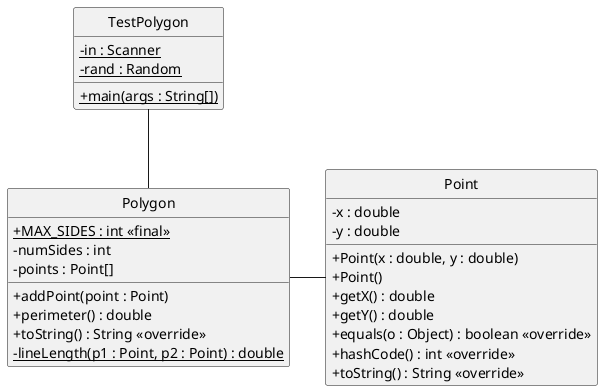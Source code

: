 @startuml
set separator none
skinparam classAttributeIconSize 0
hide circle

class TestPolygon {
 - {static} in : Scanner
 - {static} rand : Random
 + {static} main(args : String[])
}

class Polygon {
 + {static} MAX_SIDES : int <<final>>
 - numSides : int
 - points : Point[]
 + addPoint(point : Point)
 + perimeter() : double
 + toString() : String <<override>>
 - {static} lineLength(p1 : Point, p2 : Point) : double  
}

class Point {
 - x : double
 - y : double
 + Point(x : double, y : double)
 + Point()
 + getX() : double
 + getY() : double
 + equals(o : Object) : boolean <<override>>
 + hashCode() : int <<override>>
 + toString() : String <<override>>
}

Polygon - Point
TestPolygon -- Polygon
@enduml

